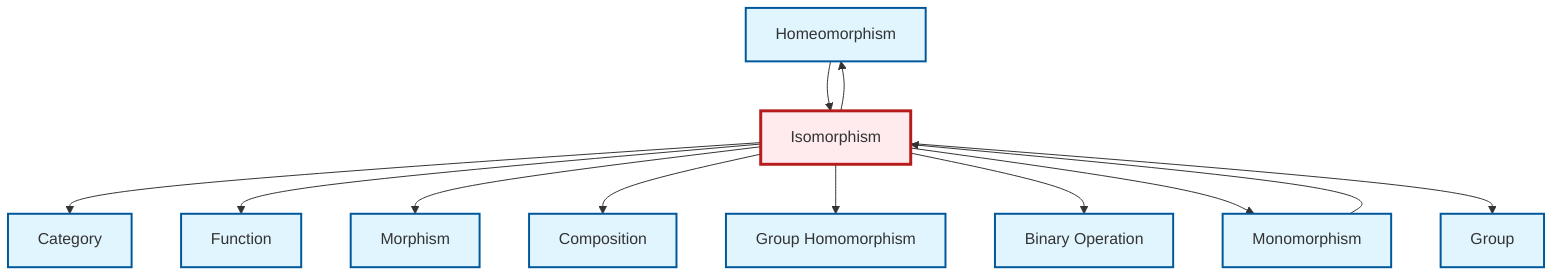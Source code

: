 graph TD
    classDef definition fill:#e1f5fe,stroke:#01579b,stroke-width:2px
    classDef theorem fill:#f3e5f5,stroke:#4a148c,stroke-width:2px
    classDef axiom fill:#fff3e0,stroke:#e65100,stroke-width:2px
    classDef example fill:#e8f5e9,stroke:#1b5e20,stroke-width:2px
    classDef current fill:#ffebee,stroke:#b71c1c,stroke-width:3px
    def-homomorphism["Group Homomorphism"]:::definition
    def-composition["Composition"]:::definition
    def-group["Group"]:::definition
    def-homeomorphism["Homeomorphism"]:::definition
    def-function["Function"]:::definition
    def-monomorphism["Monomorphism"]:::definition
    def-binary-operation["Binary Operation"]:::definition
    def-category["Category"]:::definition
    def-isomorphism["Isomorphism"]:::definition
    def-morphism["Morphism"]:::definition
    def-isomorphism --> def-homeomorphism
    def-isomorphism --> def-category
    def-homeomorphism --> def-isomorphism
    def-monomorphism --> def-isomorphism
    def-isomorphism --> def-function
    def-isomorphism --> def-morphism
    def-isomorphism --> def-composition
    def-isomorphism --> def-homomorphism
    def-isomorphism --> def-binary-operation
    def-isomorphism --> def-monomorphism
    def-isomorphism --> def-group
    class def-isomorphism current